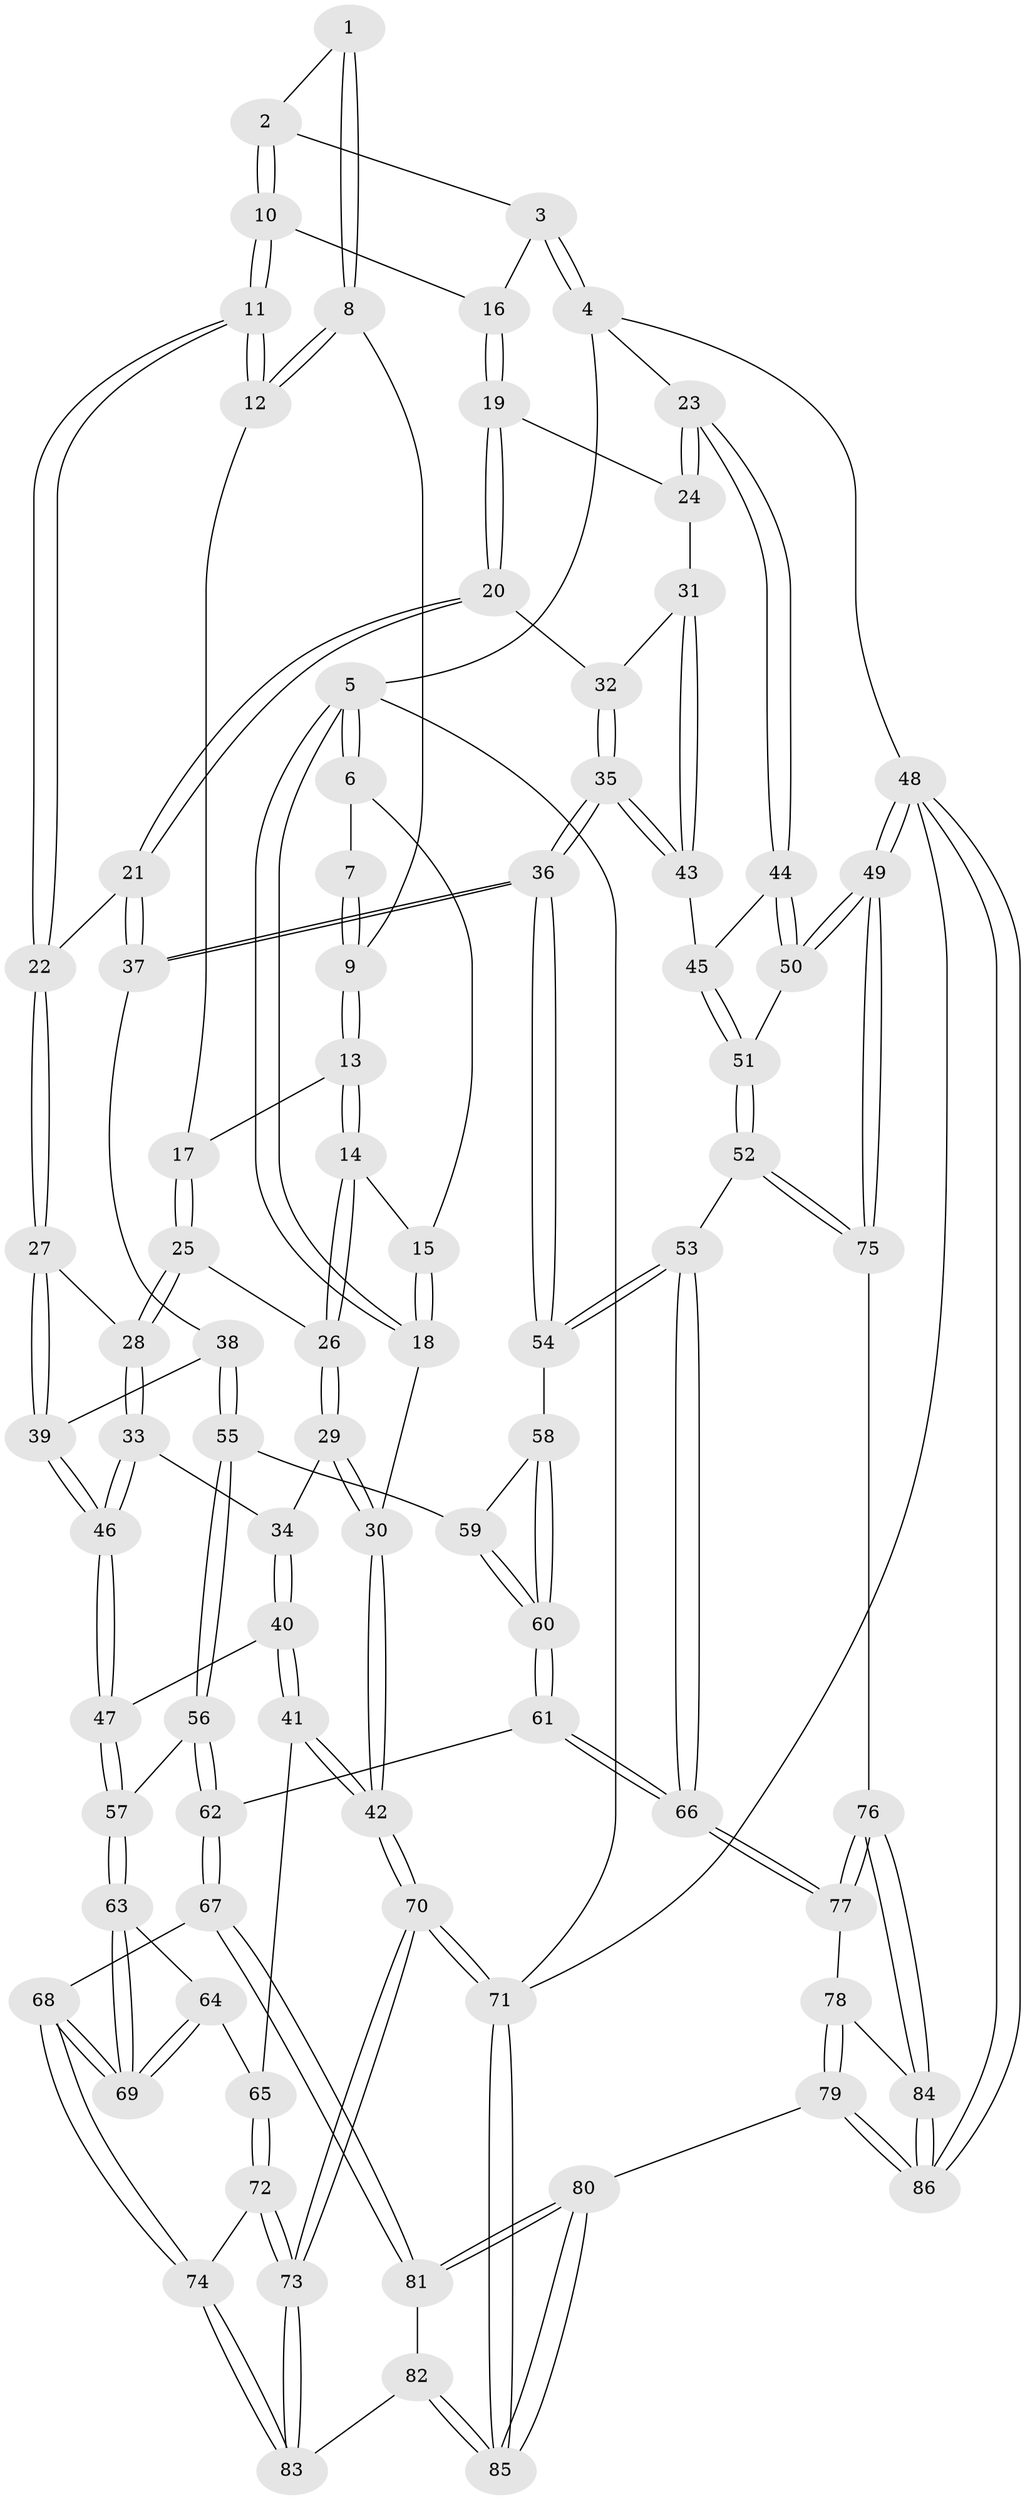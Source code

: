 // coarse degree distribution, {3: 0.09803921568627451, 5: 0.37254901960784315, 6: 0.058823529411764705, 4: 0.45098039215686275, 2: 0.0196078431372549}
// Generated by graph-tools (version 1.1) at 2025/42/03/06/25 10:42:32]
// undirected, 86 vertices, 212 edges
graph export_dot {
graph [start="1"]
  node [color=gray90,style=filled];
  1 [pos="+0.44025345521755316+0"];
  2 [pos="+0.5408958460151811+0"];
  3 [pos="+0.6720641335338174+0"];
  4 [pos="+1+0"];
  5 [pos="+0+0"];
  6 [pos="+0.16179333190487802+0"];
  7 [pos="+0.38930816837255505+0"];
  8 [pos="+0.4247662028250521+0.08062803703383656"];
  9 [pos="+0.33577610853409046+0.07099698081629875"];
  10 [pos="+0.5331883941427771+0.13360728038644523"];
  11 [pos="+0.4619969098878017+0.1715538756326858"];
  12 [pos="+0.4481736385740662+0.16590672842073265"];
  13 [pos="+0.2937321403902922+0.11800087281663035"];
  14 [pos="+0.19380574411653403+0.13123289757700804"];
  15 [pos="+0.16075618025884345+0.07601980818380663"];
  16 [pos="+0.6609151501836403+0.1522997209158257"];
  17 [pos="+0.4250433481735967+0.17053072511451"];
  18 [pos="+0+0.22206548909438875"];
  19 [pos="+0.6827681492082439+0.17816551953120852"];
  20 [pos="+0.6671138834539794+0.2397407126936591"];
  21 [pos="+0.5923659157048506+0.29132933839807085"];
  22 [pos="+0.49079590349557123+0.2695652948534824"];
  23 [pos="+1+0"];
  24 [pos="+0.8877065327170828+0.14877340796308128"];
  25 [pos="+0.32285782754624726+0.2615492674593681"];
  26 [pos="+0.19458801101378193+0.1591145165609723"];
  27 [pos="+0.4499795847995792+0.335852293512209"];
  28 [pos="+0.3320940892665776+0.332021096358382"];
  29 [pos="+0.15671177922691537+0.2365940055749217"];
  30 [pos="+0+0.37437468852319183"];
  31 [pos="+0.8374446168843903+0.3147576449822202"];
  32 [pos="+0.6747552124516437+0.25130934140701244"];
  33 [pos="+0.30942059983037307+0.3595976591160656"];
  34 [pos="+0.18926689487847753+0.325060220558428"];
  35 [pos="+0.7419173935413412+0.4170264968430861"];
  36 [pos="+0.7146713302982598+0.45012961858143397"];
  37 [pos="+0.5975768606578714+0.41221957297953654"];
  38 [pos="+0.5143742992507769+0.44852987733785465"];
  39 [pos="+0.4717072258777303+0.3917928347038078"];
  40 [pos="+0.10660878675172655+0.46843732226520435"];
  41 [pos="+0.02142416383843219+0.49900070283497194"];
  42 [pos="+0+0.4375710955512017"];
  43 [pos="+0.8330027960385143+0.3800230942669897"];
  44 [pos="+1+0"];
  45 [pos="+0.8946388346438088+0.41158120329825354"];
  46 [pos="+0.3019317103558675+0.46941101355212006"];
  47 [pos="+0.2970774669906306+0.48812024472972154"];
  48 [pos="+1+1"];
  49 [pos="+1+0.8599913949388687"];
  50 [pos="+1+0.48516392607583264"];
  51 [pos="+0.9334780333574197+0.462185854681093"];
  52 [pos="+0.8421949774799136+0.640737920111959"];
  53 [pos="+0.7935337172079963+0.6229365683305268"];
  54 [pos="+0.7171035838607108+0.5052331255412328"];
  55 [pos="+0.5055223370022315+0.4774265814872302"];
  56 [pos="+0.40172870025230745+0.54737608376425"];
  57 [pos="+0.32389884997310303+0.5337832459544729"];
  58 [pos="+0.6378384473319219+0.5473010377785122"];
  59 [pos="+0.5275943299224741+0.5058949391114967"];
  60 [pos="+0.5659614125613066+0.6740897329597665"];
  61 [pos="+0.5574089092997354+0.7245309199022397"];
  62 [pos="+0.5034746571768087+0.7243745538993899"];
  63 [pos="+0.31150624696015367+0.5597692112457101"];
  64 [pos="+0.14391046543896904+0.6213410483646405"];
  65 [pos="+0.09850714175228123+0.6180168732448819"];
  66 [pos="+0.5816691445912062+0.7384711840082507"];
  67 [pos="+0.42161897714721086+0.7710801863045339"];
  68 [pos="+0.3034808812536549+0.7729589883381385"];
  69 [pos="+0.2899778229248817+0.6992998761626331"];
  70 [pos="+0+1"];
  71 [pos="+0+1"];
  72 [pos="+0.10378869561636679+0.7735409471486654"];
  73 [pos="+0+1"];
  74 [pos="+0.2959027971908832+0.779759107638394"];
  75 [pos="+0.9522392941668061+0.7789416322644808"];
  76 [pos="+0.8781990288229451+0.8210131882697573"];
  77 [pos="+0.6031988638394029+0.7792972422920463"];
  78 [pos="+0.6040577128871711+0.7872622881235144"];
  79 [pos="+0.544549815837705+1"];
  80 [pos="+0.5349324880793396+1"];
  81 [pos="+0.44940241360190414+0.928640175806844"];
  82 [pos="+0.2990383442897378+0.8888227470805145"];
  83 [pos="+0.28673276395654645+0.8517731057619645"];
  84 [pos="+0.7691529874538323+0.9423677686899895"];
  85 [pos="+0.33408239336361867+1"];
  86 [pos="+0.6691990776068494+1"];
  1 -- 2;
  1 -- 8;
  1 -- 8;
  2 -- 3;
  2 -- 10;
  2 -- 10;
  3 -- 4;
  3 -- 4;
  3 -- 16;
  4 -- 5;
  4 -- 23;
  4 -- 48;
  5 -- 6;
  5 -- 6;
  5 -- 18;
  5 -- 18;
  5 -- 71;
  6 -- 7;
  6 -- 15;
  7 -- 9;
  7 -- 9;
  8 -- 9;
  8 -- 12;
  8 -- 12;
  9 -- 13;
  9 -- 13;
  10 -- 11;
  10 -- 11;
  10 -- 16;
  11 -- 12;
  11 -- 12;
  11 -- 22;
  11 -- 22;
  12 -- 17;
  13 -- 14;
  13 -- 14;
  13 -- 17;
  14 -- 15;
  14 -- 26;
  14 -- 26;
  15 -- 18;
  15 -- 18;
  16 -- 19;
  16 -- 19;
  17 -- 25;
  17 -- 25;
  18 -- 30;
  19 -- 20;
  19 -- 20;
  19 -- 24;
  20 -- 21;
  20 -- 21;
  20 -- 32;
  21 -- 22;
  21 -- 37;
  21 -- 37;
  22 -- 27;
  22 -- 27;
  23 -- 24;
  23 -- 24;
  23 -- 44;
  23 -- 44;
  24 -- 31;
  25 -- 26;
  25 -- 28;
  25 -- 28;
  26 -- 29;
  26 -- 29;
  27 -- 28;
  27 -- 39;
  27 -- 39;
  28 -- 33;
  28 -- 33;
  29 -- 30;
  29 -- 30;
  29 -- 34;
  30 -- 42;
  30 -- 42;
  31 -- 32;
  31 -- 43;
  31 -- 43;
  32 -- 35;
  32 -- 35;
  33 -- 34;
  33 -- 46;
  33 -- 46;
  34 -- 40;
  34 -- 40;
  35 -- 36;
  35 -- 36;
  35 -- 43;
  35 -- 43;
  36 -- 37;
  36 -- 37;
  36 -- 54;
  36 -- 54;
  37 -- 38;
  38 -- 39;
  38 -- 55;
  38 -- 55;
  39 -- 46;
  39 -- 46;
  40 -- 41;
  40 -- 41;
  40 -- 47;
  41 -- 42;
  41 -- 42;
  41 -- 65;
  42 -- 70;
  42 -- 70;
  43 -- 45;
  44 -- 45;
  44 -- 50;
  44 -- 50;
  45 -- 51;
  45 -- 51;
  46 -- 47;
  46 -- 47;
  47 -- 57;
  47 -- 57;
  48 -- 49;
  48 -- 49;
  48 -- 86;
  48 -- 86;
  48 -- 71;
  49 -- 50;
  49 -- 50;
  49 -- 75;
  49 -- 75;
  50 -- 51;
  51 -- 52;
  51 -- 52;
  52 -- 53;
  52 -- 75;
  52 -- 75;
  53 -- 54;
  53 -- 54;
  53 -- 66;
  53 -- 66;
  54 -- 58;
  55 -- 56;
  55 -- 56;
  55 -- 59;
  56 -- 57;
  56 -- 62;
  56 -- 62;
  57 -- 63;
  57 -- 63;
  58 -- 59;
  58 -- 60;
  58 -- 60;
  59 -- 60;
  59 -- 60;
  60 -- 61;
  60 -- 61;
  61 -- 62;
  61 -- 66;
  61 -- 66;
  62 -- 67;
  62 -- 67;
  63 -- 64;
  63 -- 69;
  63 -- 69;
  64 -- 65;
  64 -- 69;
  64 -- 69;
  65 -- 72;
  65 -- 72;
  66 -- 77;
  66 -- 77;
  67 -- 68;
  67 -- 81;
  67 -- 81;
  68 -- 69;
  68 -- 69;
  68 -- 74;
  68 -- 74;
  70 -- 71;
  70 -- 71;
  70 -- 73;
  70 -- 73;
  71 -- 85;
  71 -- 85;
  72 -- 73;
  72 -- 73;
  72 -- 74;
  73 -- 83;
  73 -- 83;
  74 -- 83;
  74 -- 83;
  75 -- 76;
  76 -- 77;
  76 -- 77;
  76 -- 84;
  76 -- 84;
  77 -- 78;
  78 -- 79;
  78 -- 79;
  78 -- 84;
  79 -- 80;
  79 -- 86;
  79 -- 86;
  80 -- 81;
  80 -- 81;
  80 -- 85;
  80 -- 85;
  81 -- 82;
  82 -- 83;
  82 -- 85;
  82 -- 85;
  84 -- 86;
  84 -- 86;
}

